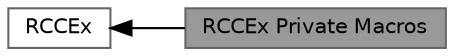digraph "RCCEx Private Macros"
{
 // LATEX_PDF_SIZE
  bgcolor="transparent";
  edge [fontname=Helvetica,fontsize=10,labelfontname=Helvetica,labelfontsize=10];
  node [fontname=Helvetica,fontsize=10,shape=box,height=0.2,width=0.4];
  rankdir=LR;
  Node2 [id="Node000002",label="RCCEx",height=0.2,width=0.4,color="grey40", fillcolor="white", style="filled",URL="$group___r_c_c_ex.html",tooltip="RCC Extension HAL module driver."];
  Node1 [id="Node000001",label="RCCEx Private Macros",height=0.2,width=0.4,color="gray40", fillcolor="grey60", style="filled", fontcolor="black",tooltip=" "];
  Node2->Node1 [shape=plaintext, dir="back", style="solid"];
}
